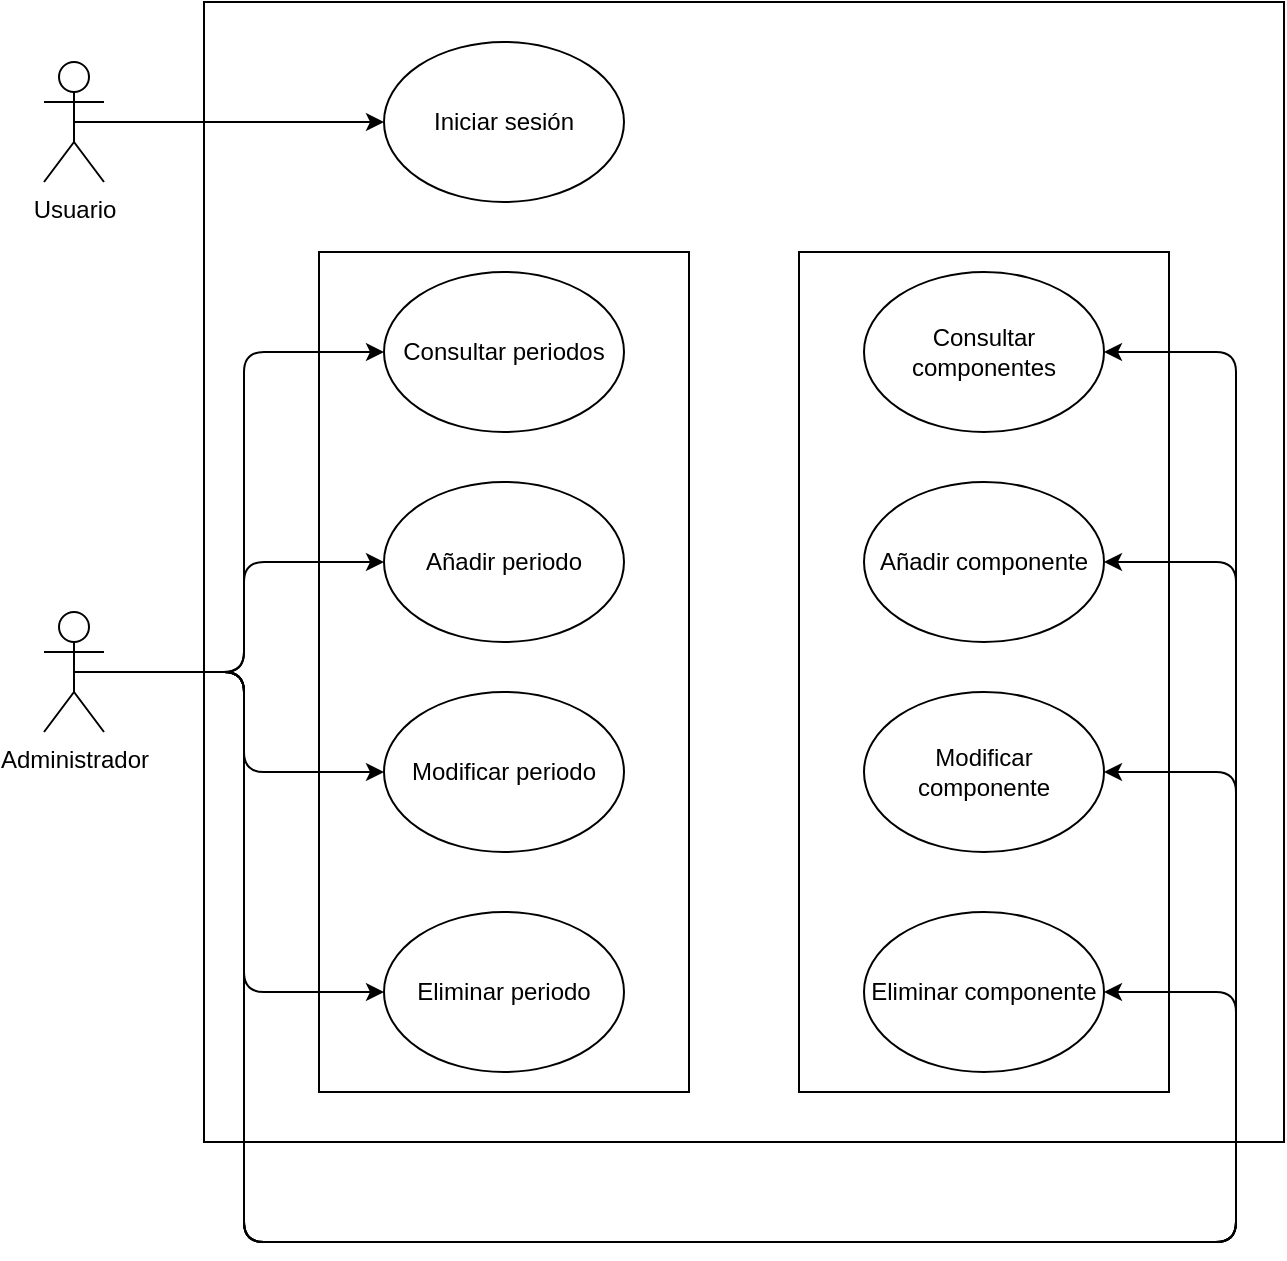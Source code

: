 <mxfile version="17.4.4" type="device"><diagram id="qEkEh5nvzURnkkR8-j8s" name="Page-1"><mxGraphModel dx="2062" dy="1122" grid="1" gridSize="10" guides="1" tooltips="1" connect="1" arrows="1" fold="1" page="1" pageScale="1" pageWidth="827" pageHeight="1169" math="0" shadow="0"><root><mxCell id="0"/><mxCell id="1" parent="0"/><mxCell id="A3CWk7HHYLZ-tcLyGwSD-22" value="" style="rounded=0;whiteSpace=wrap;html=1;" vertex="1" parent="1"><mxGeometry x="170" y="170" width="540" height="570" as="geometry"/></mxCell><mxCell id="A3CWk7HHYLZ-tcLyGwSD-34" value="" style="rounded=0;whiteSpace=wrap;html=1;" vertex="1" parent="1"><mxGeometry x="467.5" y="295" width="185" height="420" as="geometry"/></mxCell><mxCell id="A3CWk7HHYLZ-tcLyGwSD-32" value="" style="rounded=0;whiteSpace=wrap;html=1;" vertex="1" parent="1"><mxGeometry x="227.5" y="295" width="185" height="420" as="geometry"/></mxCell><mxCell id="A3CWk7HHYLZ-tcLyGwSD-38" style="edgeStyle=orthogonalEdgeStyle;rounded=1;orthogonalLoop=1;jettySize=auto;html=1;exitX=0.5;exitY=0.5;exitDx=0;exitDy=0;exitPerimeter=0;entryX=0;entryY=0.5;entryDx=0;entryDy=0;" edge="1" parent="1" source="A3CWk7HHYLZ-tcLyGwSD-5" target="A3CWk7HHYLZ-tcLyGwSD-27"><mxGeometry relative="1" as="geometry"/></mxCell><mxCell id="A3CWk7HHYLZ-tcLyGwSD-39" style="edgeStyle=orthogonalEdgeStyle;rounded=1;orthogonalLoop=1;jettySize=auto;html=1;exitX=0.5;exitY=0.5;exitDx=0;exitDy=0;exitPerimeter=0;entryX=0;entryY=0.5;entryDx=0;entryDy=0;" edge="1" parent="1" source="A3CWk7HHYLZ-tcLyGwSD-5" target="A3CWk7HHYLZ-tcLyGwSD-25"><mxGeometry relative="1" as="geometry"/></mxCell><mxCell id="A3CWk7HHYLZ-tcLyGwSD-40" style="edgeStyle=orthogonalEdgeStyle;rounded=1;orthogonalLoop=1;jettySize=auto;html=1;exitX=0.5;exitY=0.5;exitDx=0;exitDy=0;exitPerimeter=0;entryX=0;entryY=0.5;entryDx=0;entryDy=0;" edge="1" parent="1" source="A3CWk7HHYLZ-tcLyGwSD-5" target="A3CWk7HHYLZ-tcLyGwSD-14"><mxGeometry relative="1" as="geometry"/></mxCell><mxCell id="A3CWk7HHYLZ-tcLyGwSD-41" style="edgeStyle=orthogonalEdgeStyle;rounded=1;orthogonalLoop=1;jettySize=auto;html=1;exitX=0.5;exitY=0.5;exitDx=0;exitDy=0;exitPerimeter=0;entryX=0;entryY=0.5;entryDx=0;entryDy=0;" edge="1" parent="1" source="A3CWk7HHYLZ-tcLyGwSD-5" target="A3CWk7HHYLZ-tcLyGwSD-16"><mxGeometry relative="1" as="geometry"/></mxCell><mxCell id="A3CWk7HHYLZ-tcLyGwSD-42" style="edgeStyle=orthogonalEdgeStyle;rounded=1;orthogonalLoop=1;jettySize=auto;html=1;exitX=0.5;exitY=0.5;exitDx=0;exitDy=0;exitPerimeter=0;entryX=1;entryY=0.5;entryDx=0;entryDy=0;" edge="1" parent="1" source="A3CWk7HHYLZ-tcLyGwSD-5" target="A3CWk7HHYLZ-tcLyGwSD-17"><mxGeometry relative="1" as="geometry"><Array as="points"><mxPoint x="190" y="505"/><mxPoint x="190" y="790"/><mxPoint x="686" y="790"/><mxPoint x="686" y="665"/></Array></mxGeometry></mxCell><mxCell id="A3CWk7HHYLZ-tcLyGwSD-43" style="edgeStyle=orthogonalEdgeStyle;rounded=1;orthogonalLoop=1;jettySize=auto;html=1;exitX=0.5;exitY=0.5;exitDx=0;exitDy=0;exitPerimeter=0;entryX=1;entryY=0.5;entryDx=0;entryDy=0;" edge="1" parent="1" source="A3CWk7HHYLZ-tcLyGwSD-5" target="A3CWk7HHYLZ-tcLyGwSD-15"><mxGeometry relative="1" as="geometry"><Array as="points"><mxPoint x="190" y="505"/><mxPoint x="190" y="790"/><mxPoint x="686" y="790"/><mxPoint x="686" y="555"/></Array></mxGeometry></mxCell><mxCell id="A3CWk7HHYLZ-tcLyGwSD-44" style="edgeStyle=orthogonalEdgeStyle;rounded=1;orthogonalLoop=1;jettySize=auto;html=1;exitX=0.5;exitY=0.5;exitDx=0;exitDy=0;exitPerimeter=0;entryX=1;entryY=0.5;entryDx=0;entryDy=0;" edge="1" parent="1" source="A3CWk7HHYLZ-tcLyGwSD-5" target="A3CWk7HHYLZ-tcLyGwSD-26"><mxGeometry relative="1" as="geometry"><Array as="points"><mxPoint x="190" y="505"/><mxPoint x="190" y="790"/><mxPoint x="686" y="790"/><mxPoint x="686" y="450"/></Array></mxGeometry></mxCell><mxCell id="A3CWk7HHYLZ-tcLyGwSD-45" style="edgeStyle=orthogonalEdgeStyle;rounded=1;orthogonalLoop=1;jettySize=auto;html=1;exitX=0.5;exitY=0.5;exitDx=0;exitDy=0;exitPerimeter=0;entryX=1;entryY=0.5;entryDx=0;entryDy=0;" edge="1" parent="1" source="A3CWk7HHYLZ-tcLyGwSD-5" target="A3CWk7HHYLZ-tcLyGwSD-28"><mxGeometry relative="1" as="geometry"><Array as="points"><mxPoint x="190" y="505"/><mxPoint x="190" y="790"/><mxPoint x="686" y="790"/><mxPoint x="686" y="345"/></Array></mxGeometry></mxCell><mxCell id="A3CWk7HHYLZ-tcLyGwSD-5" value="Administrador" style="shape=umlActor;verticalLabelPosition=bottom;verticalAlign=top;html=1;outlineConnect=0;" vertex="1" parent="1"><mxGeometry x="90" y="475" width="30" height="60" as="geometry"/></mxCell><mxCell id="A3CWk7HHYLZ-tcLyGwSD-14" value="Modificar periodo" style="ellipse;whiteSpace=wrap;html=1;" vertex="1" parent="1"><mxGeometry x="260" y="515" width="120" height="80" as="geometry"/></mxCell><mxCell id="A3CWk7HHYLZ-tcLyGwSD-15" value="Modificar componente" style="ellipse;whiteSpace=wrap;html=1;" vertex="1" parent="1"><mxGeometry x="500" y="515" width="120" height="80" as="geometry"/></mxCell><mxCell id="A3CWk7HHYLZ-tcLyGwSD-16" value="Eliminar periodo" style="ellipse;whiteSpace=wrap;html=1;" vertex="1" parent="1"><mxGeometry x="260" y="625" width="120" height="80" as="geometry"/></mxCell><mxCell id="A3CWk7HHYLZ-tcLyGwSD-17" value="Eliminar componente" style="ellipse;whiteSpace=wrap;html=1;" vertex="1" parent="1"><mxGeometry x="500" y="625" width="120" height="80" as="geometry"/></mxCell><mxCell id="A3CWk7HHYLZ-tcLyGwSD-25" value="Añadir periodo" style="ellipse;whiteSpace=wrap;html=1;" vertex="1" parent="1"><mxGeometry x="260" y="410" width="120" height="80" as="geometry"/></mxCell><mxCell id="A3CWk7HHYLZ-tcLyGwSD-26" value="Añadir componente" style="ellipse;whiteSpace=wrap;html=1;" vertex="1" parent="1"><mxGeometry x="500" y="410" width="120" height="80" as="geometry"/></mxCell><mxCell id="A3CWk7HHYLZ-tcLyGwSD-27" value="Consultar periodos" style="ellipse;whiteSpace=wrap;html=1;" vertex="1" parent="1"><mxGeometry x="260" y="305" width="120" height="80" as="geometry"/></mxCell><mxCell id="A3CWk7HHYLZ-tcLyGwSD-28" value="Consultar componentes" style="ellipse;whiteSpace=wrap;html=1;" vertex="1" parent="1"><mxGeometry x="500" y="305" width="120" height="80" as="geometry"/></mxCell><mxCell id="A3CWk7HHYLZ-tcLyGwSD-29" value="Iniciar sesión" style="ellipse;whiteSpace=wrap;html=1;" vertex="1" parent="1"><mxGeometry x="260" y="190" width="120" height="80" as="geometry"/></mxCell><mxCell id="A3CWk7HHYLZ-tcLyGwSD-36" style="edgeStyle=orthogonalEdgeStyle;rounded=0;orthogonalLoop=1;jettySize=auto;html=1;exitX=0.5;exitY=0.5;exitDx=0;exitDy=0;exitPerimeter=0;" edge="1" parent="1" source="A3CWk7HHYLZ-tcLyGwSD-30" target="A3CWk7HHYLZ-tcLyGwSD-29"><mxGeometry relative="1" as="geometry"/></mxCell><mxCell id="A3CWk7HHYLZ-tcLyGwSD-30" value="Usuario" style="shape=umlActor;verticalLabelPosition=bottom;verticalAlign=top;html=1;outlineConnect=0;" vertex="1" parent="1"><mxGeometry x="90" y="200" width="30" height="60" as="geometry"/></mxCell></root></mxGraphModel></diagram></mxfile>